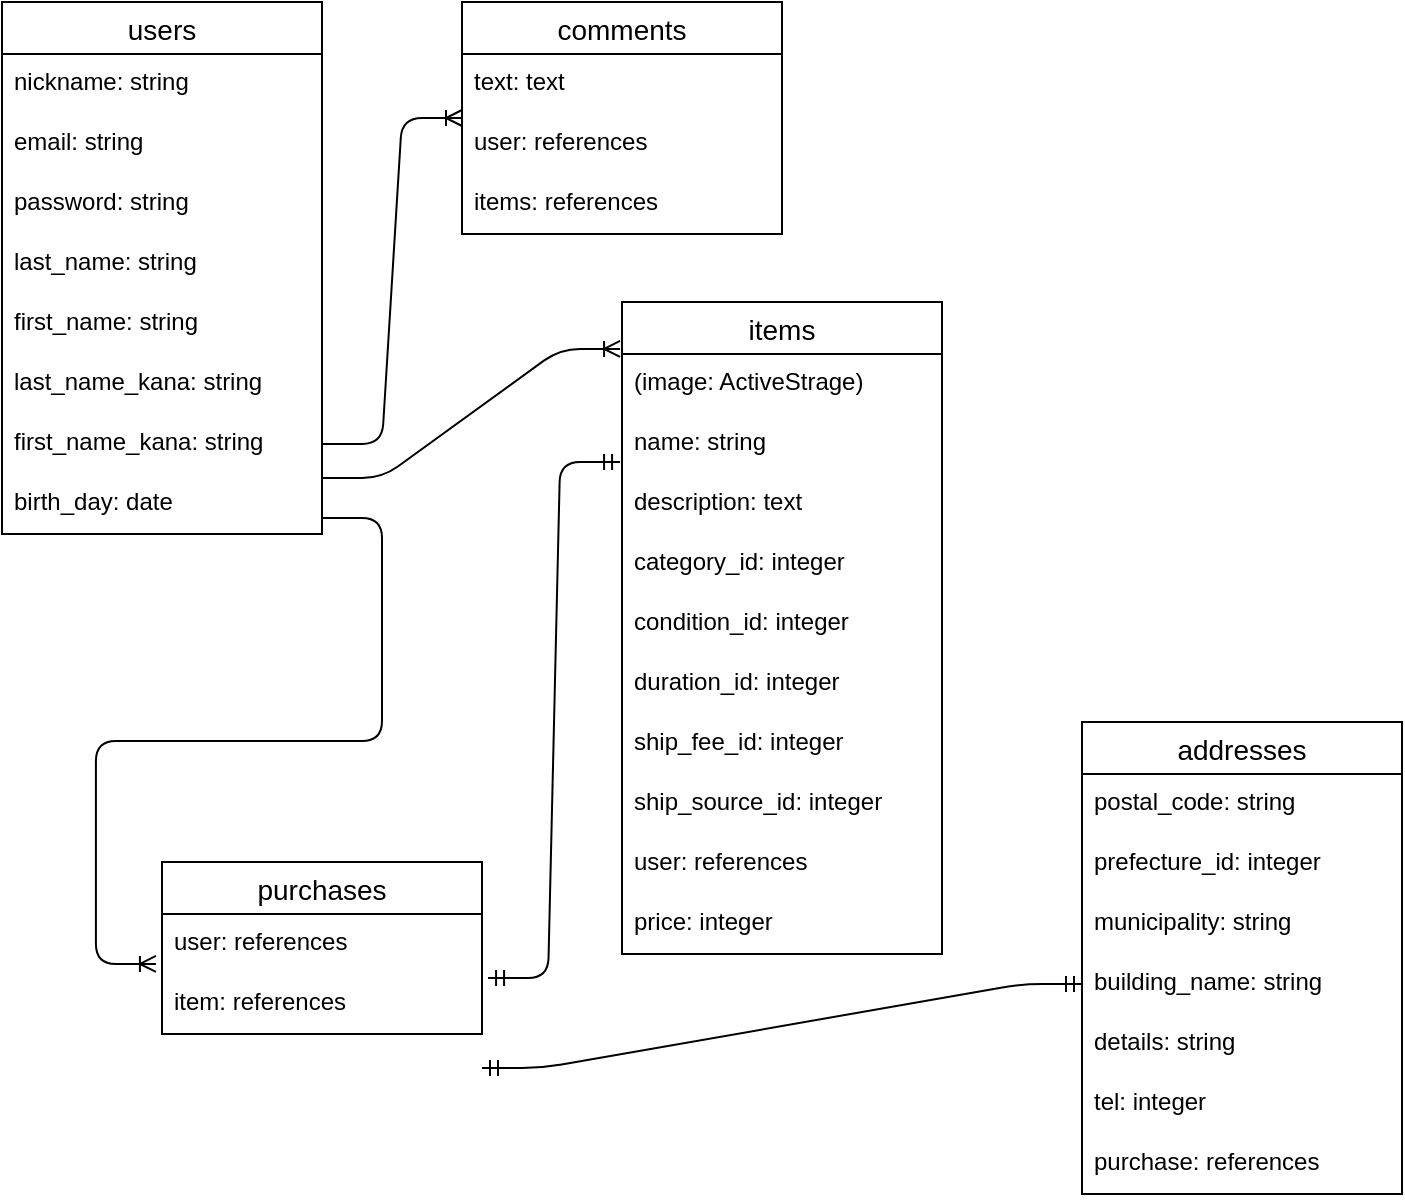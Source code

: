 <mxfile version="13.6.5">
    <diagram id="fS4IjdomqKy9d6Vwx5TK" name="Page-1">
        <mxGraphModel dx="728" dy="680" grid="1" gridSize="10" guides="1" tooltips="1" connect="1" arrows="1" fold="1" page="1" pageScale="1" pageWidth="1169" pageHeight="827" math="0" shadow="0">
            <root>
                <mxCell id="0"/>
                <mxCell id="1" parent="0"/>
                <mxCell id="UgZbrdModhxfqhk1qCgU-34" value="users" style="swimlane;fontStyle=0;childLayout=stackLayout;horizontal=1;startSize=26;horizontalStack=0;resizeParent=1;resizeParentMax=0;resizeLast=0;collapsible=1;marginBottom=0;align=center;fontSize=14;" parent="1" vertex="1">
                    <mxGeometry x="10" y="20" width="160" height="266" as="geometry"/>
                </mxCell>
                <mxCell id="UgZbrdModhxfqhk1qCgU-35" value="nickname: string" style="text;strokeColor=none;fillColor=none;spacingLeft=4;spacingRight=4;overflow=hidden;rotatable=0;points=[[0,0.5],[1,0.5]];portConstraint=eastwest;fontSize=12;" parent="UgZbrdModhxfqhk1qCgU-34" vertex="1">
                    <mxGeometry y="26" width="160" height="30" as="geometry"/>
                </mxCell>
                <mxCell id="UgZbrdModhxfqhk1qCgU-36" value="email: string" style="text;strokeColor=none;fillColor=none;spacingLeft=4;spacingRight=4;overflow=hidden;rotatable=0;points=[[0,0.5],[1,0.5]];portConstraint=eastwest;fontSize=12;" parent="UgZbrdModhxfqhk1qCgU-34" vertex="1">
                    <mxGeometry y="56" width="160" height="30" as="geometry"/>
                </mxCell>
                <mxCell id="UgZbrdModhxfqhk1qCgU-37" value="password: string" style="text;strokeColor=none;fillColor=none;spacingLeft=4;spacingRight=4;overflow=hidden;rotatable=0;points=[[0,0.5],[1,0.5]];portConstraint=eastwest;fontSize=12;" parent="UgZbrdModhxfqhk1qCgU-34" vertex="1">
                    <mxGeometry y="86" width="160" height="30" as="geometry"/>
                </mxCell>
                <mxCell id="UgZbrdModhxfqhk1qCgU-38" value="last_name: string" style="text;strokeColor=none;fillColor=none;spacingLeft=4;spacingRight=4;overflow=hidden;rotatable=0;points=[[0,0.5],[1,0.5]];portConstraint=eastwest;fontSize=12;" parent="UgZbrdModhxfqhk1qCgU-34" vertex="1">
                    <mxGeometry y="116" width="160" height="30" as="geometry"/>
                </mxCell>
                <mxCell id="UgZbrdModhxfqhk1qCgU-39" value="first_name: string" style="text;strokeColor=none;fillColor=none;spacingLeft=4;spacingRight=4;overflow=hidden;rotatable=0;points=[[0,0.5],[1,0.5]];portConstraint=eastwest;fontSize=12;" parent="UgZbrdModhxfqhk1qCgU-34" vertex="1">
                    <mxGeometry y="146" width="160" height="30" as="geometry"/>
                </mxCell>
                <mxCell id="UgZbrdModhxfqhk1qCgU-40" value="last_name_kana: string" style="text;strokeColor=none;fillColor=none;spacingLeft=4;spacingRight=4;overflow=hidden;rotatable=0;points=[[0,0.5],[1,0.5]];portConstraint=eastwest;fontSize=12;" parent="UgZbrdModhxfqhk1qCgU-34" vertex="1">
                    <mxGeometry y="176" width="160" height="30" as="geometry"/>
                </mxCell>
                <mxCell id="UgZbrdModhxfqhk1qCgU-41" value="first_name_kana: string" style="text;strokeColor=none;fillColor=none;spacingLeft=4;spacingRight=4;overflow=hidden;rotatable=0;points=[[0,0.5],[1,0.5]];portConstraint=eastwest;fontSize=12;" parent="UgZbrdModhxfqhk1qCgU-34" vertex="1">
                    <mxGeometry y="206" width="160" height="30" as="geometry"/>
                </mxCell>
                <mxCell id="UgZbrdModhxfqhk1qCgU-44" value="birth_day: date" style="text;strokeColor=none;fillColor=none;spacingLeft=4;spacingRight=4;overflow=hidden;rotatable=0;points=[[0,0.5],[1,0.5]];portConstraint=eastwest;fontSize=12;" parent="UgZbrdModhxfqhk1qCgU-34" vertex="1">
                    <mxGeometry y="236" width="160" height="30" as="geometry"/>
                </mxCell>
                <mxCell id="o-njKKaawyF_dJCkBI_0-1" value="" style="edgeStyle=entityRelationEdgeStyle;fontSize=12;html=1;endArrow=ERoneToMany;entryX=-0.006;entryY=0.072;entryDx=0;entryDy=0;entryPerimeter=0;exitX=1;exitY=0.067;exitDx=0;exitDy=0;exitPerimeter=0;" parent="1" target="UgZbrdModhxfqhk1qCgU-24" edge="1">
                    <mxGeometry width="100" height="100" relative="1" as="geometry">
                        <mxPoint x="170" y="258.01" as="sourcePoint"/>
                        <mxPoint x="270" y="200" as="targetPoint"/>
                    </mxGeometry>
                </mxCell>
                <mxCell id="Ot_MBdFopp-VSySf_ivI-5" value="" style="edgeStyle=entityRelationEdgeStyle;fontSize=12;html=1;endArrow=ERmandOne;startArrow=ERmandOne;exitX=1.019;exitY=0.733;exitDx=0;exitDy=0;exitPerimeter=0;entryX=-0.006;entryY=0.8;entryDx=0;entryDy=0;entryPerimeter=0;" parent="1" target="UgZbrdModhxfqhk1qCgU-26" edge="1">
                    <mxGeometry width="100" height="100" relative="1" as="geometry">
                        <mxPoint x="253.04" y="507.99" as="sourcePoint"/>
                        <mxPoint x="340" y="315" as="targetPoint"/>
                    </mxGeometry>
                </mxCell>
                <mxCell id="Ot_MBdFopp-VSySf_ivI-6" value="comments" style="swimlane;fontStyle=0;childLayout=stackLayout;horizontal=1;startSize=26;horizontalStack=0;resizeParent=1;resizeParentMax=0;resizeLast=0;collapsible=1;marginBottom=0;align=center;fontSize=14;" parent="1" vertex="1">
                    <mxGeometry x="240" y="20" width="160" height="116" as="geometry"/>
                </mxCell>
                <mxCell id="Ot_MBdFopp-VSySf_ivI-7" value="text: text" style="text;strokeColor=none;fillColor=none;spacingLeft=4;spacingRight=4;overflow=hidden;rotatable=0;points=[[0,0.5],[1,0.5]];portConstraint=eastwest;fontSize=12;" parent="Ot_MBdFopp-VSySf_ivI-6" vertex="1">
                    <mxGeometry y="26" width="160" height="30" as="geometry"/>
                </mxCell>
                <mxCell id="Ot_MBdFopp-VSySf_ivI-8" value="user: references" style="text;strokeColor=none;fillColor=none;spacingLeft=4;spacingRight=4;overflow=hidden;rotatable=0;points=[[0,0.5],[1,0.5]];portConstraint=eastwest;fontSize=12;" parent="Ot_MBdFopp-VSySf_ivI-6" vertex="1">
                    <mxGeometry y="56" width="160" height="30" as="geometry"/>
                </mxCell>
                <mxCell id="Ot_MBdFopp-VSySf_ivI-9" value="items: references" style="text;strokeColor=none;fillColor=none;spacingLeft=4;spacingRight=4;overflow=hidden;rotatable=0;points=[[0,0.5],[1,0.5]];portConstraint=eastwest;fontSize=12;" parent="Ot_MBdFopp-VSySf_ivI-6" vertex="1">
                    <mxGeometry y="86" width="160" height="30" as="geometry"/>
                </mxCell>
                <mxCell id="UgZbrdModhxfqhk1qCgU-24" value="items" style="swimlane;fontStyle=0;childLayout=stackLayout;horizontal=1;startSize=26;horizontalStack=0;resizeParent=1;resizeParentMax=0;resizeLast=0;collapsible=1;marginBottom=0;align=center;fontSize=14;" parent="1" vertex="1">
                    <mxGeometry x="320" y="170" width="160" height="326" as="geometry">
                        <mxRectangle x="370" y="170" width="70" height="26" as="alternateBounds"/>
                    </mxGeometry>
                </mxCell>
                <mxCell id="UgZbrdModhxfqhk1qCgU-25" value="(image: ActiveStrage)" style="text;strokeColor=none;fillColor=none;spacingLeft=4;spacingRight=4;overflow=hidden;rotatable=0;points=[[0,0.5],[1,0.5]];portConstraint=eastwest;fontSize=12;" parent="UgZbrdModhxfqhk1qCgU-24" vertex="1">
                    <mxGeometry y="26" width="160" height="30" as="geometry"/>
                </mxCell>
                <mxCell id="UgZbrdModhxfqhk1qCgU-26" value="name: string" style="text;strokeColor=none;fillColor=none;spacingLeft=4;spacingRight=4;overflow=hidden;rotatable=0;points=[[0,0.5],[1,0.5]];portConstraint=eastwest;fontSize=12;" parent="UgZbrdModhxfqhk1qCgU-24" vertex="1">
                    <mxGeometry y="56" width="160" height="30" as="geometry"/>
                </mxCell>
                <mxCell id="UgZbrdModhxfqhk1qCgU-27" value="description: text" style="text;strokeColor=none;fillColor=none;spacingLeft=4;spacingRight=4;overflow=hidden;rotatable=0;points=[[0,0.5],[1,0.5]];portConstraint=eastwest;fontSize=12;" parent="UgZbrdModhxfqhk1qCgU-24" vertex="1">
                    <mxGeometry y="86" width="160" height="30" as="geometry"/>
                </mxCell>
                <mxCell id="UgZbrdModhxfqhk1qCgU-30" value="category_id: integer" style="text;strokeColor=none;fillColor=none;spacingLeft=4;spacingRight=4;overflow=hidden;rotatable=0;points=[[0,0.5],[1,0.5]];portConstraint=eastwest;fontSize=12;" parent="UgZbrdModhxfqhk1qCgU-24" vertex="1">
                    <mxGeometry y="116" width="160" height="30" as="geometry"/>
                </mxCell>
                <mxCell id="7" value="condition_id: integer" style="text;strokeColor=none;fillColor=none;spacingLeft=4;spacingRight=4;overflow=hidden;rotatable=0;points=[[0,0.5],[1,0.5]];portConstraint=eastwest;fontSize=12;" vertex="1" parent="UgZbrdModhxfqhk1qCgU-24">
                    <mxGeometry y="146" width="160" height="30" as="geometry"/>
                </mxCell>
                <mxCell id="6" value="duration_id: integer" style="text;strokeColor=none;fillColor=none;spacingLeft=4;spacingRight=4;overflow=hidden;rotatable=0;points=[[0,0.5],[1,0.5]];portConstraint=eastwest;fontSize=12;" vertex="1" parent="UgZbrdModhxfqhk1qCgU-24">
                    <mxGeometry y="176" width="160" height="30" as="geometry"/>
                </mxCell>
                <mxCell id="UgZbrdModhxfqhk1qCgU-31" value="ship_fee_id: integer" style="text;strokeColor=none;fillColor=none;spacingLeft=4;spacingRight=4;overflow=hidden;rotatable=0;points=[[0,0.5],[1,0.5]];portConstraint=eastwest;fontSize=12;" parent="UgZbrdModhxfqhk1qCgU-24" vertex="1">
                    <mxGeometry y="206" width="160" height="30" as="geometry"/>
                </mxCell>
                <mxCell id="UgZbrdModhxfqhk1qCgU-32" value="ship_source_id: integer" style="text;strokeColor=none;fillColor=none;spacingLeft=4;spacingRight=4;overflow=hidden;rotatable=0;points=[[0,0.5],[1,0.5]];portConstraint=eastwest;fontSize=12;" parent="UgZbrdModhxfqhk1qCgU-24" vertex="1">
                    <mxGeometry y="236" width="160" height="30" as="geometry"/>
                </mxCell>
                <mxCell id="Ot_MBdFopp-VSySf_ivI-1" value="user: references" style="text;strokeColor=none;fillColor=none;spacingLeft=4;spacingRight=4;overflow=hidden;rotatable=0;points=[[0,0.5],[1,0.5]];portConstraint=eastwest;fontSize=12;" parent="UgZbrdModhxfqhk1qCgU-24" vertex="1">
                    <mxGeometry y="266" width="160" height="30" as="geometry"/>
                </mxCell>
                <mxCell id="UgZbrdModhxfqhk1qCgU-33" value="price: integer" style="text;strokeColor=none;fillColor=none;spacingLeft=4;spacingRight=4;overflow=hidden;rotatable=0;points=[[0,0.5],[1,0.5]];portConstraint=eastwest;fontSize=12;" parent="UgZbrdModhxfqhk1qCgU-24" vertex="1">
                    <mxGeometry y="296" width="160" height="30" as="geometry"/>
                </mxCell>
                <mxCell id="Ot_MBdFopp-VSySf_ivI-10" value="" style="edgeStyle=entityRelationEdgeStyle;fontSize=12;html=1;endArrow=ERoneToMany;exitX=1;exitY=0.5;exitDx=0;exitDy=0;" parent="1" source="UgZbrdModhxfqhk1qCgU-41" target="Ot_MBdFopp-VSySf_ivI-6" edge="1">
                    <mxGeometry width="100" height="100" relative="1" as="geometry">
                        <mxPoint x="180" y="241" as="sourcePoint"/>
                        <mxPoint x="460" y="260" as="targetPoint"/>
                    </mxGeometry>
                </mxCell>
                <mxCell id="Ot_MBdFopp-VSySf_ivI-17" value="" style="edgeStyle=entityRelationEdgeStyle;fontSize=12;html=1;endArrow=ERmandOne;startArrow=ERmandOne;entryX=0;entryY=0.5;entryDx=0;entryDy=0;" parent="1" target="Ot_MBdFopp-VSySf_ivI-14" edge="1">
                    <mxGeometry width="100" height="100" relative="1" as="geometry">
                        <mxPoint x="250" y="553" as="sourcePoint"/>
                        <mxPoint x="350" y="453" as="targetPoint"/>
                    </mxGeometry>
                </mxCell>
                <mxCell id="Ot_MBdFopp-VSySf_ivI-3" value="" style="edgeStyle=entityRelationEdgeStyle;fontSize=12;html=1;endArrow=ERoneToMany;entryX=-0.019;entryY=0.833;entryDx=0;entryDy=0;entryPerimeter=0;exitX=1;exitY=0.733;exitDx=0;exitDy=0;exitPerimeter=0;" parent="1" edge="1" source="UgZbrdModhxfqhk1qCgU-44">
                    <mxGeometry width="100" height="100" relative="1" as="geometry">
                        <mxPoint x="60" y="346" as="sourcePoint"/>
                        <mxPoint x="86.96" y="500.99" as="targetPoint"/>
                    </mxGeometry>
                </mxCell>
                <mxCell id="Ot_MBdFopp-VSySf_ivI-11" value="addresses" style="swimlane;fontStyle=0;childLayout=stackLayout;horizontal=1;startSize=26;horizontalStack=0;resizeParent=1;resizeParentMax=0;resizeLast=0;collapsible=1;marginBottom=0;align=center;fontSize=14;" parent="1" vertex="1">
                    <mxGeometry x="550" y="380" width="160" height="236" as="geometry"/>
                </mxCell>
                <mxCell id="Ot_MBdFopp-VSySf_ivI-12" value="postal_code: string" style="text;strokeColor=none;fillColor=none;spacingLeft=4;spacingRight=4;overflow=hidden;rotatable=0;points=[[0,0.5],[1,0.5]];portConstraint=eastwest;fontSize=12;" parent="Ot_MBdFopp-VSySf_ivI-11" vertex="1">
                    <mxGeometry y="26" width="160" height="30" as="geometry"/>
                </mxCell>
                <mxCell id="3" value="prefecture_id: integer" style="text;strokeColor=none;fillColor=none;spacingLeft=4;spacingRight=4;overflow=hidden;rotatable=0;points=[[0,0.5],[1,0.5]];portConstraint=eastwest;fontSize=12;" vertex="1" parent="Ot_MBdFopp-VSySf_ivI-11">
                    <mxGeometry y="56" width="160" height="30" as="geometry"/>
                </mxCell>
                <mxCell id="Ot_MBdFopp-VSySf_ivI-13" value="municipality: string" style="text;strokeColor=none;fillColor=none;spacingLeft=4;spacingRight=4;overflow=hidden;rotatable=0;points=[[0,0.5],[1,0.5]];portConstraint=eastwest;fontSize=12;" parent="Ot_MBdFopp-VSySf_ivI-11" vertex="1">
                    <mxGeometry y="86" width="160" height="30" as="geometry"/>
                </mxCell>
                <mxCell id="Ot_MBdFopp-VSySf_ivI-14" value="building_name: string" style="text;strokeColor=none;fillColor=none;spacingLeft=4;spacingRight=4;overflow=hidden;rotatable=0;points=[[0,0.5],[1,0.5]];portConstraint=eastwest;fontSize=12;" parent="Ot_MBdFopp-VSySf_ivI-11" vertex="1">
                    <mxGeometry y="116" width="160" height="30" as="geometry"/>
                </mxCell>
                <mxCell id="Ot_MBdFopp-VSySf_ivI-15" value="details: string" style="text;strokeColor=none;fillColor=none;spacingLeft=4;spacingRight=4;overflow=hidden;rotatable=0;points=[[0,0.5],[1,0.5]];portConstraint=eastwest;fontSize=12;" parent="Ot_MBdFopp-VSySf_ivI-11" vertex="1">
                    <mxGeometry y="146" width="160" height="30" as="geometry"/>
                </mxCell>
                <mxCell id="Ot_MBdFopp-VSySf_ivI-16" value="tel: integer" style="text;strokeColor=none;fillColor=none;spacingLeft=4;spacingRight=4;overflow=hidden;rotatable=0;points=[[0,0.5],[1,0.5]];portConstraint=eastwest;fontSize=12;" parent="Ot_MBdFopp-VSySf_ivI-11" vertex="1">
                    <mxGeometry y="176" width="160" height="30" as="geometry"/>
                </mxCell>
                <mxCell id="5" value="purchase: references" style="text;strokeColor=none;fillColor=none;spacingLeft=4;spacingRight=4;overflow=hidden;rotatable=0;points=[[0,0.5],[1,0.5]];portConstraint=eastwest;fontSize=12;" vertex="1" parent="Ot_MBdFopp-VSySf_ivI-11">
                    <mxGeometry y="206" width="160" height="30" as="geometry"/>
                </mxCell>
                <mxCell id="o-njKKaawyF_dJCkBI_0-2" value="purchases" style="swimlane;fontStyle=0;childLayout=stackLayout;horizontal=1;startSize=26;horizontalStack=0;resizeParent=1;resizeParentMax=0;resizeLast=0;collapsible=1;marginBottom=0;align=center;fontSize=14;" parent="1" vertex="1">
                    <mxGeometry x="90" y="450" width="160" height="86" as="geometry"/>
                </mxCell>
                <mxCell id="o-njKKaawyF_dJCkBI_0-4" value="user: references" style="text;strokeColor=none;fillColor=none;spacingLeft=4;spacingRight=4;overflow=hidden;rotatable=0;points=[[0,0.5],[1,0.5]];portConstraint=eastwest;fontSize=12;" parent="o-njKKaawyF_dJCkBI_0-2" vertex="1">
                    <mxGeometry y="26" width="160" height="30" as="geometry"/>
                </mxCell>
                <mxCell id="o-njKKaawyF_dJCkBI_0-5" value="item: references" style="text;strokeColor=none;fillColor=none;spacingLeft=4;spacingRight=4;overflow=hidden;rotatable=0;points=[[0,0.5],[1,0.5]];portConstraint=eastwest;fontSize=12;" parent="o-njKKaawyF_dJCkBI_0-2" vertex="1">
                    <mxGeometry y="56" width="160" height="30" as="geometry"/>
                </mxCell>
            </root>
        </mxGraphModel>
    </diagram>
</mxfile>